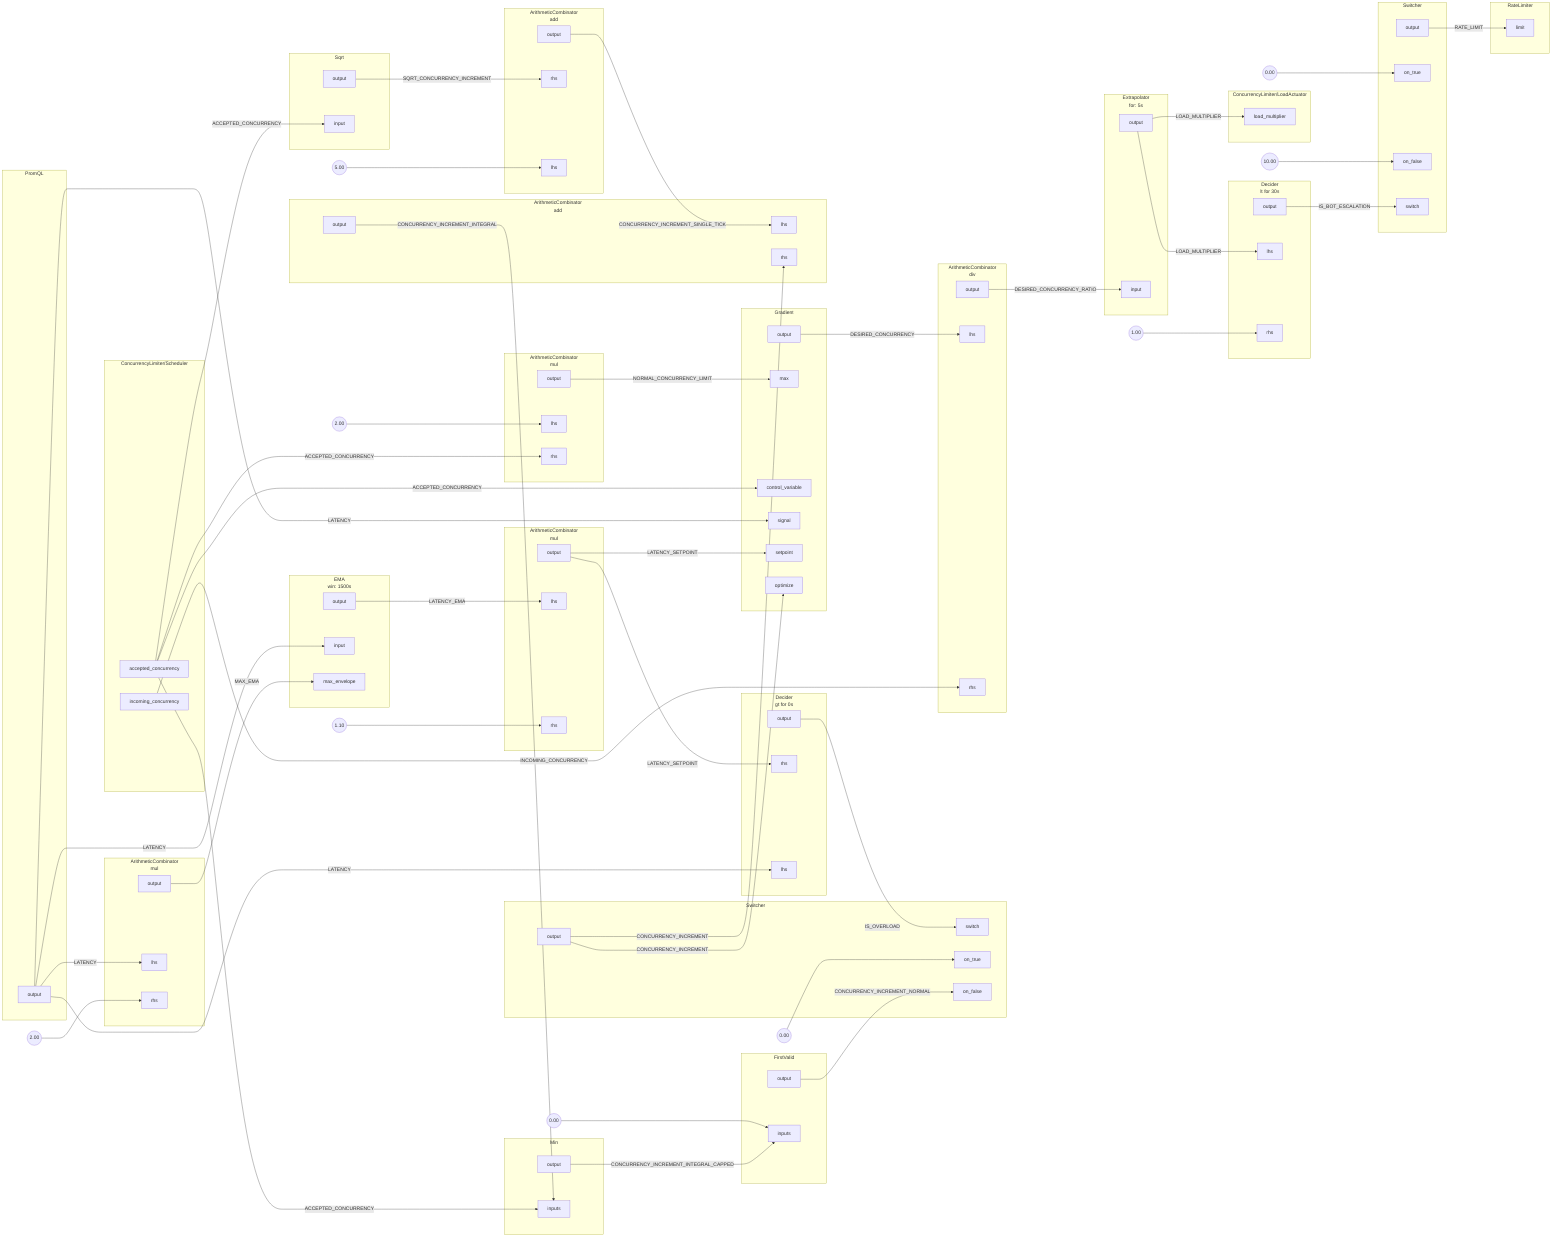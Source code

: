 flowchart LR
subgraph 0[<center>ArithmeticCombinator<br/>mul</center>]
subgraph 0_inports[ ]
style 0_inports fill:none,stroke:none
0lhs[lhs]
0rhs[rhs]
end
subgraph 0_outports[ ]
style 0_outports fill:none,stroke:none
0output[output]
end
end
FakeConstant0((2.00))
FakeConstant0 --> 0rhs
subgraph 1[<center>ArithmeticCombinator<br/>mul</center>]
subgraph 1_inports[ ]
style 1_inports fill:none,stroke:none
1lhs[lhs]
1rhs[rhs]
end
subgraph 1_outports[ ]
style 1_outports fill:none,stroke:none
1output[output]
end
end
FakeConstant1((1.10))
FakeConstant1 --> 1rhs
subgraph 2[<center>ArithmeticCombinator<br/>div</center>]
subgraph 2_inports[ ]
style 2_inports fill:none,stroke:none
2lhs[lhs]
2rhs[rhs]
end
subgraph 2_outports[ ]
style 2_outports fill:none,stroke:none
2output[output]
end
end
subgraph 3[<center>ArithmeticCombinator<br/>mul</center>]
subgraph 3_inports[ ]
style 3_inports fill:none,stroke:none
3lhs[lhs]
3rhs[rhs]
end
subgraph 3_outports[ ]
style 3_outports fill:none,stroke:none
3output[output]
end
end
FakeConstant2((2.00))
FakeConstant2 --> 3lhs
subgraph 4[<center>ArithmeticCombinator<br/>add</center>]
subgraph 4_inports[ ]
style 4_inports fill:none,stroke:none
4rhs[rhs]
4lhs[lhs]
end
subgraph 4_outports[ ]
style 4_outports fill:none,stroke:none
4output[output]
end
end
FakeConstant3((5.00))
FakeConstant3 --> 4lhs
subgraph 5[<center>ArithmeticCombinator<br/>add</center>]
subgraph 5_inports[ ]
style 5_inports fill:none,stroke:none
5lhs[lhs]
5rhs[rhs]
end
subgraph 5_outports[ ]
style 5_outports fill:none,stroke:none
5output[output]
end
end
subgraph 6[Min]
subgraph 6_inports[ ]
style 6_inports fill:none,stroke:none
6inputs[inputs]
6inputs[inputs]
end
subgraph 6_outports[ ]
style 6_outports fill:none,stroke:none
6output[output]
end
end
subgraph 7[FirstValid]
subgraph 7_inports[ ]
style 7_inports fill:none,stroke:none
7inputs[inputs]
7inputs[inputs]
end
subgraph 7_outports[ ]
style 7_outports fill:none,stroke:none
7output[output]
end
end
FakeConstant4((0.00))
FakeConstant4 --> 7inputs
subgraph 8[Sqrt]
subgraph 8_inports[ ]
style 8_inports fill:none,stroke:none
8input[input]
end
subgraph 8_outports[ ]
style 8_outports fill:none,stroke:none
8output[output]
end
end
subgraph 9[PromQL]
subgraph 9_outports[ ]
style 9_outports fill:none,stroke:none
9output[output]
end
end
subgraph 10[<center>EMA<br/>win: 1500s</center>]
subgraph 10_inports[ ]
style 10_inports fill:none,stroke:none
10input[input]
10max_envelope[max_envelope]
end
subgraph 10_outports[ ]
style 10_outports fill:none,stroke:none
10output[output]
end
end
subgraph 11[Gradient]
subgraph 11_inports[ ]
style 11_inports fill:none,stroke:none
11max[max]
11control_variable[control_variable]
11signal[signal]
11setpoint[setpoint]
11optimize[optimize]
end
subgraph 11_outports[ ]
style 11_outports fill:none,stroke:none
11output[output]
end
end
subgraph 12[<center>Extrapolator<br/>for: 5s</center>]
subgraph 12_inports[ ]
style 12_inports fill:none,stroke:none
12input[input]
end
subgraph 12_outports[ ]
style 12_outports fill:none,stroke:none
12output[output]
end
end
subgraph 13.Scheduler[ConcurrencyLimiter/Scheduler]
subgraph 13.Scheduler_outports[ ]
style 13.Scheduler_outports fill:none,stroke:none
13.Schedulerincoming_concurrency[incoming_concurrency]
13.Scheduleraccepted_concurrency[accepted_concurrency]
end
end
subgraph 13.LoadActuator[ConcurrencyLimiter/LoadActuator]
subgraph 13.LoadActuator_inports[ ]
style 13.LoadActuator_inports fill:none,stroke:none
13.LoadActuatorload_multiplier[load_multiplier]
end
end
subgraph 18[RateLimiter]
subgraph 18_inports[ ]
style 18_inports fill:none,stroke:none
18limit[limit]
end
end
subgraph 17[Switcher]
subgraph 17_inports[ ]
style 17_inports fill:none,stroke:none
17on_true[on_true]
17on_false[on_false]
17switch[switch]
end
subgraph 17_outports[ ]
style 17_outports fill:none,stroke:none
17output[output]
end
end
FakeConstant5((0.00))
FakeConstant5 --> 17on_true
FakeConstant6((10.00))
FakeConstant6 --> 17on_false
subgraph 14[<center>Decider<br/>gt for 0s</center>]
subgraph 14_inports[ ]
style 14_inports fill:none,stroke:none
14rhs[rhs]
14lhs[lhs]
end
subgraph 14_outports[ ]
style 14_outports fill:none,stroke:none
14output[output]
end
end
subgraph 15[Switcher]
subgraph 15_inports[ ]
style 15_inports fill:none,stroke:none
15switch[switch]
15on_true[on_true]
15on_false[on_false]
end
subgraph 15_outports[ ]
style 15_outports fill:none,stroke:none
15output[output]
end
end
FakeConstant7((0.00))
FakeConstant7 --> 15on_true
subgraph 16[<center>Decider<br/>lt for 30s</center>]
subgraph 16_inports[ ]
style 16_inports fill:none,stroke:none
16lhs[lhs]
16rhs[rhs]
end
subgraph 16_outports[ ]
style 16_outports fill:none,stroke:none
16output[output]
end
end
FakeConstant8((1.00))
FakeConstant8 --> 16rhs
1output --> |LATENCY_SETPOINT| 11setpoint
1output --> |LATENCY_SETPOINT| 14rhs
4output --> |CONCURRENCY_INCREMENT_SINGLE_TICK| 5lhs
5output --> |CONCURRENCY_INCREMENT_INTEGRAL| 6inputs
6output --> |CONCURRENCY_INCREMENT_INTEGRAL_CAPPED| 7inputs
13.Schedulerincoming_concurrency --> |INCOMING_CONCURRENCY| 2rhs
14output --> |IS_OVERLOAD| 15switch
16output --> |IS_BOT_ESCALATION| 17switch
2output --> |DESIRED_CONCURRENCY_RATIO| 12input
3output --> |NORMAL_CONCURRENCY_LIMIT| 11max
8output --> |SQRT_CONCURRENCY_INCREMENT| 4rhs
9output --> |LATENCY| 0lhs
9output --> |LATENCY| 10input
9output --> |LATENCY| 11signal
9output --> |LATENCY| 14lhs
10output --> |LATENCY_EMA| 1lhs
13.Scheduleraccepted_concurrency --> |ACCEPTED_CONCURRENCY| 3rhs
13.Scheduleraccepted_concurrency --> |ACCEPTED_CONCURRENCY| 6inputs
13.Scheduleraccepted_concurrency --> |ACCEPTED_CONCURRENCY| 8input
13.Scheduleraccepted_concurrency --> |ACCEPTED_CONCURRENCY| 11control_variable
7output --> |CONCURRENCY_INCREMENT_NORMAL| 15on_false
11output --> |DESIRED_CONCURRENCY| 2lhs
12output --> |LOAD_MULTIPLIER| 13.LoadActuatorload_multiplier
12output --> |LOAD_MULTIPLIER| 16lhs
17output --> |RATE_LIMIT| 18limit
0output --> |MAX_EMA| 10max_envelope
15output --> |CONCURRENCY_INCREMENT| 5rhs
15output --> |CONCURRENCY_INCREMENT| 11optimize
